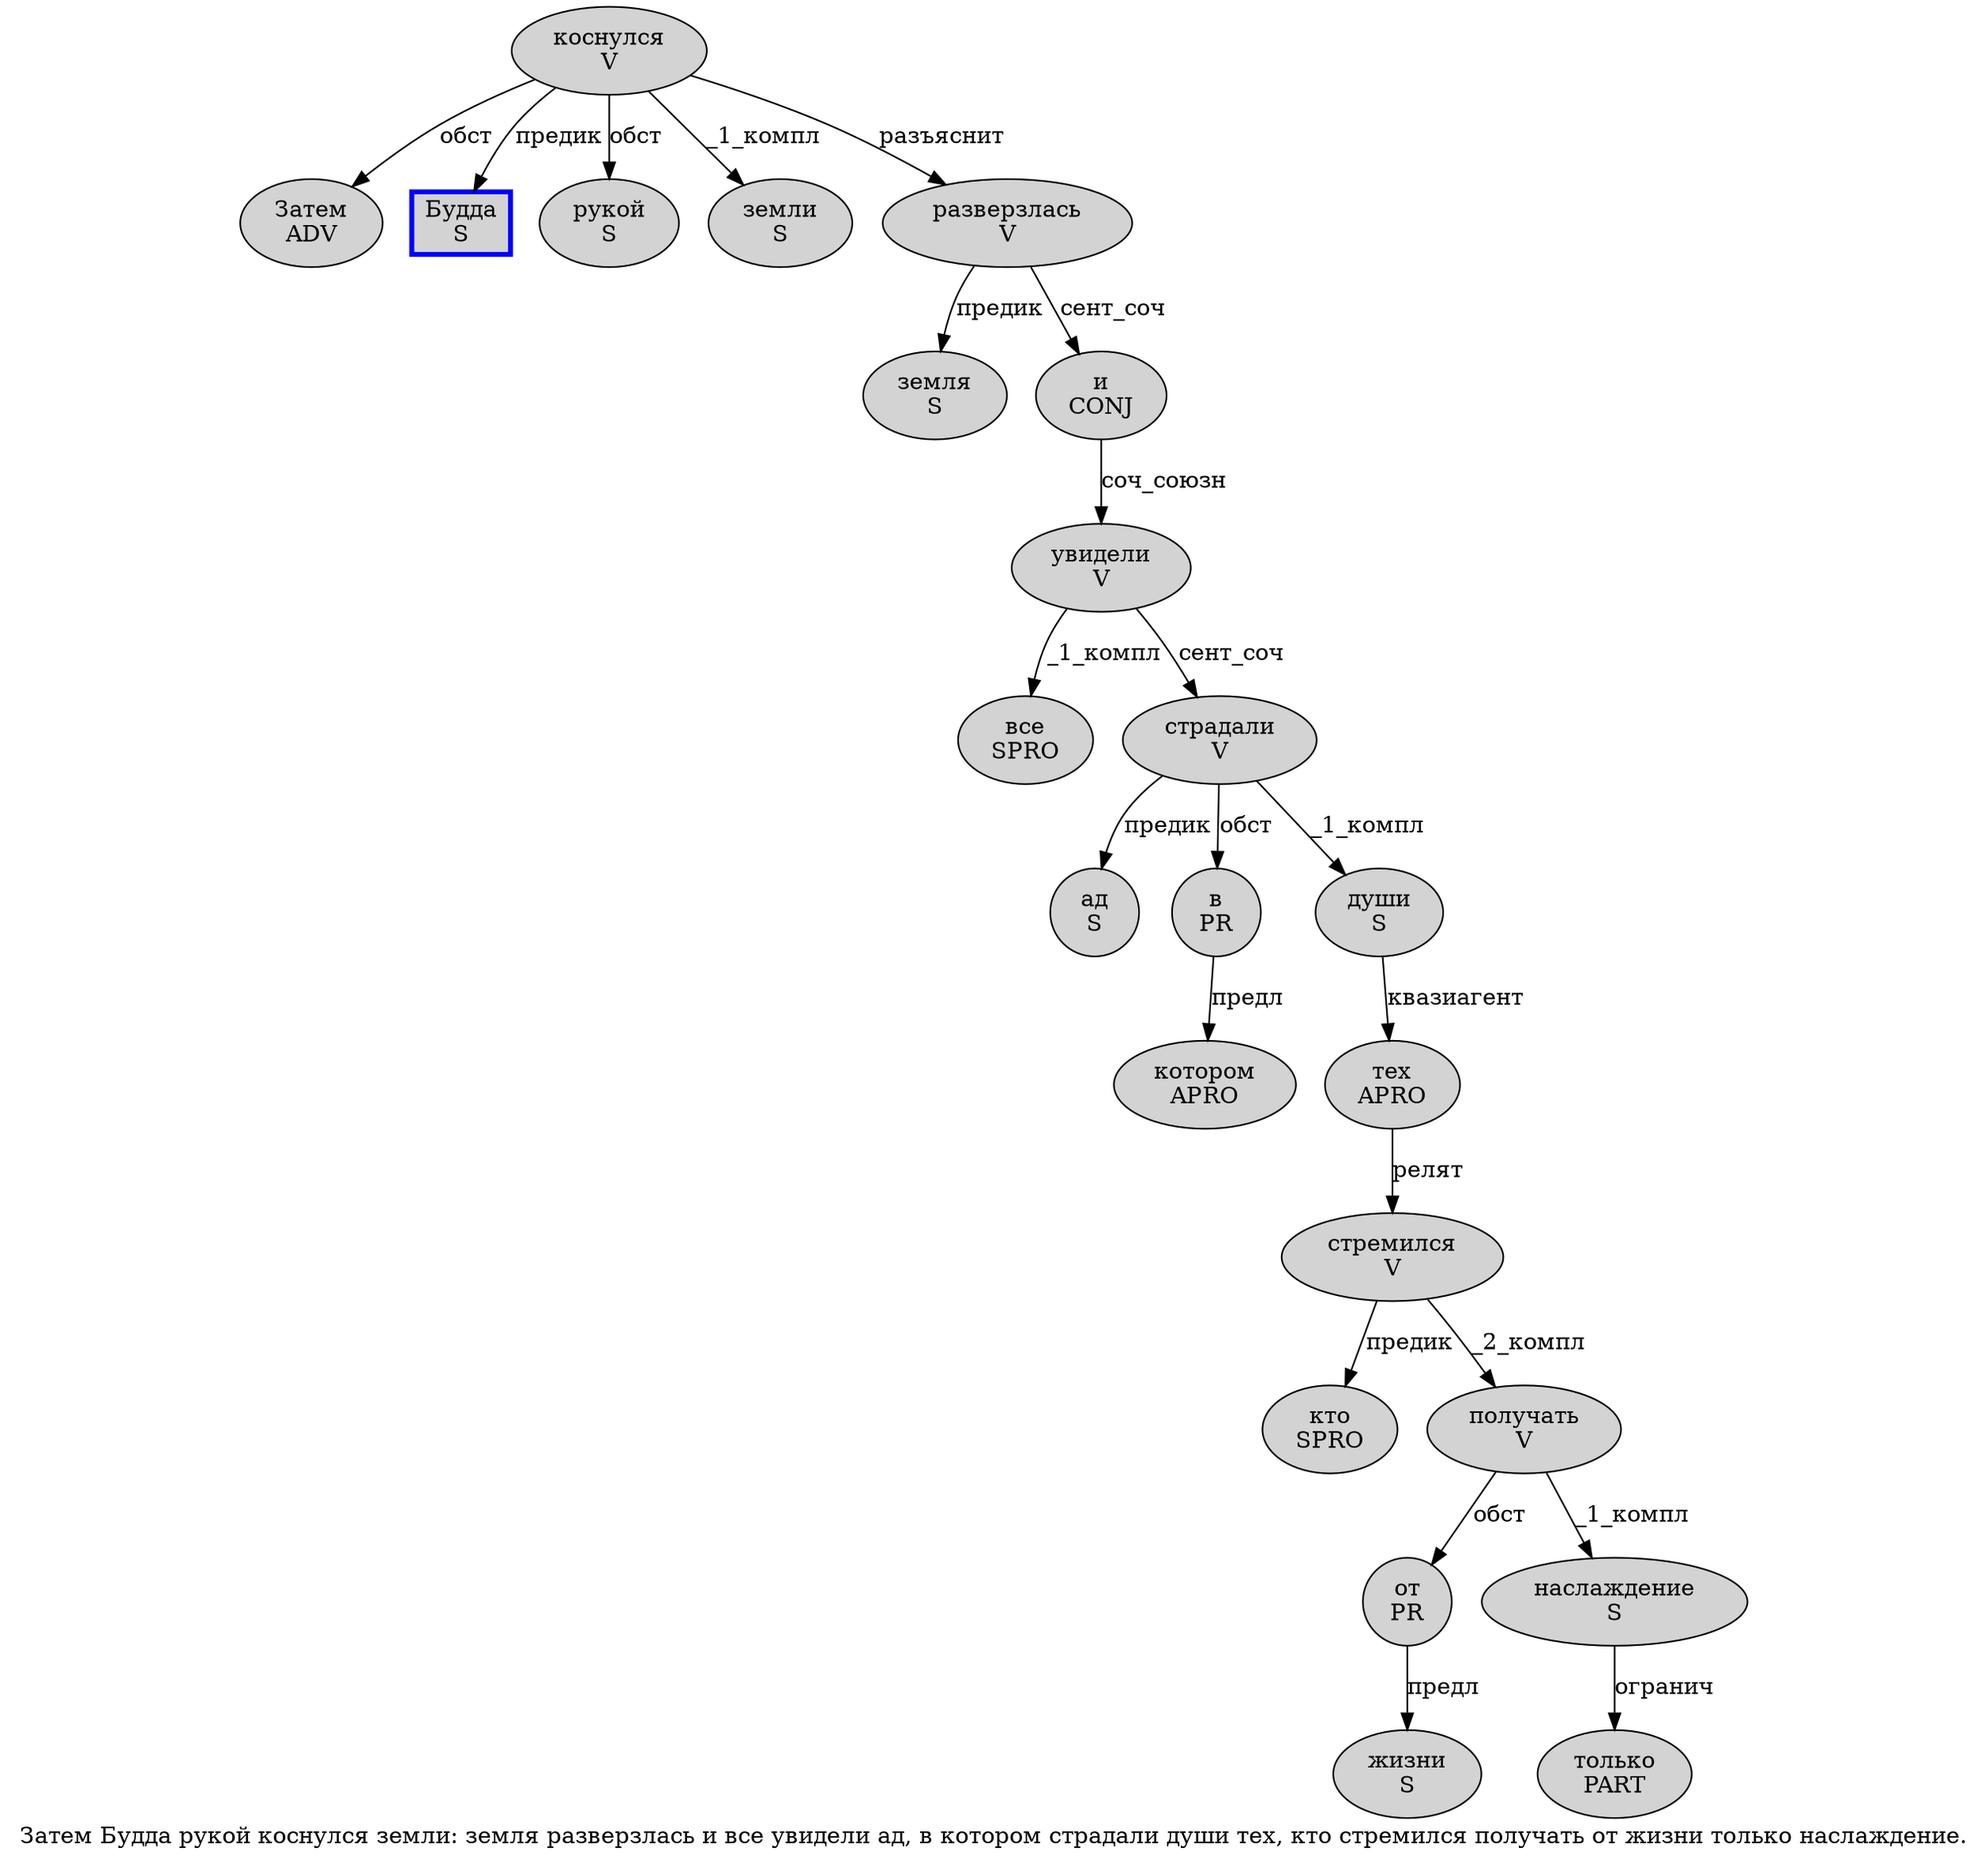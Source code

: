 digraph SENTENCE_624 {
	graph [label="Затем Будда рукой коснулся земли: земля разверзлась и все увидели ад, в котором страдали души тех, кто стремился получать от жизни только наслаждение."]
	node [style=filled]
		0 [label="Затем
ADV" color="" fillcolor=lightgray penwidth=1 shape=ellipse]
		1 [label="Будда
S" color=blue fillcolor=lightgray penwidth=3 shape=box]
		2 [label="рукой
S" color="" fillcolor=lightgray penwidth=1 shape=ellipse]
		3 [label="коснулся
V" color="" fillcolor=lightgray penwidth=1 shape=ellipse]
		4 [label="земли
S" color="" fillcolor=lightgray penwidth=1 shape=ellipse]
		6 [label="земля
S" color="" fillcolor=lightgray penwidth=1 shape=ellipse]
		7 [label="разверзлась
V" color="" fillcolor=lightgray penwidth=1 shape=ellipse]
		8 [label="и
CONJ" color="" fillcolor=lightgray penwidth=1 shape=ellipse]
		9 [label="все
SPRO" color="" fillcolor=lightgray penwidth=1 shape=ellipse]
		10 [label="увидели
V" color="" fillcolor=lightgray penwidth=1 shape=ellipse]
		11 [label="ад
S" color="" fillcolor=lightgray penwidth=1 shape=ellipse]
		13 [label="в
PR" color="" fillcolor=lightgray penwidth=1 shape=ellipse]
		14 [label="котором
APRO" color="" fillcolor=lightgray penwidth=1 shape=ellipse]
		15 [label="страдали
V" color="" fillcolor=lightgray penwidth=1 shape=ellipse]
		16 [label="души
S" color="" fillcolor=lightgray penwidth=1 shape=ellipse]
		17 [label="тех
APRO" color="" fillcolor=lightgray penwidth=1 shape=ellipse]
		19 [label="кто
SPRO" color="" fillcolor=lightgray penwidth=1 shape=ellipse]
		20 [label="стремился
V" color="" fillcolor=lightgray penwidth=1 shape=ellipse]
		21 [label="получать
V" color="" fillcolor=lightgray penwidth=1 shape=ellipse]
		22 [label="от
PR" color="" fillcolor=lightgray penwidth=1 shape=ellipse]
		23 [label="жизни
S" color="" fillcolor=lightgray penwidth=1 shape=ellipse]
		24 [label="только
PART" color="" fillcolor=lightgray penwidth=1 shape=ellipse]
		25 [label="наслаждение
S" color="" fillcolor=lightgray penwidth=1 shape=ellipse]
			8 -> 10 [label="соч_союзн"]
			10 -> 9 [label="_1_компл"]
			10 -> 15 [label="сент_соч"]
			17 -> 20 [label="релят"]
			15 -> 11 [label="предик"]
			15 -> 13 [label="обст"]
			15 -> 16 [label="_1_компл"]
			16 -> 17 [label="квазиагент"]
			7 -> 6 [label="предик"]
			7 -> 8 [label="сент_соч"]
			13 -> 14 [label="предл"]
			20 -> 19 [label="предик"]
			20 -> 21 [label="_2_компл"]
			25 -> 24 [label="огранич"]
			21 -> 22 [label="обст"]
			21 -> 25 [label="_1_компл"]
			22 -> 23 [label="предл"]
			3 -> 0 [label="обст"]
			3 -> 1 [label="предик"]
			3 -> 2 [label="обст"]
			3 -> 4 [label="_1_компл"]
			3 -> 7 [label="разъяснит"]
}